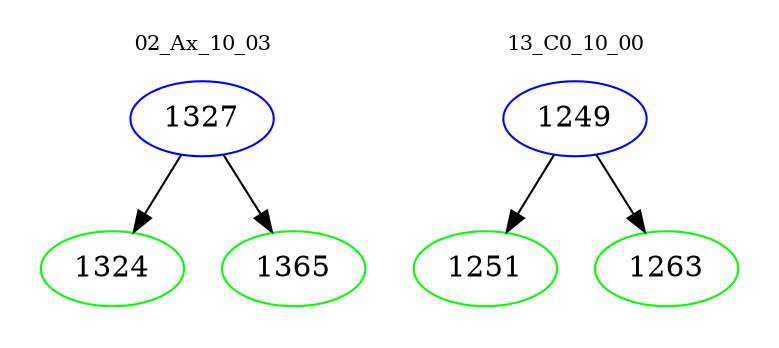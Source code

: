digraph{
subgraph cluster_0 {
color = white
label = "02_Ax_10_03";
fontsize=10;
T0_1327 [label="1327", color="blue"]
T0_1327 -> T0_1324 [color="black"]
T0_1324 [label="1324", color="green"]
T0_1327 -> T0_1365 [color="black"]
T0_1365 [label="1365", color="green"]
}
subgraph cluster_1 {
color = white
label = "13_C0_10_00";
fontsize=10;
T1_1249 [label="1249", color="blue"]
T1_1249 -> T1_1251 [color="black"]
T1_1251 [label="1251", color="green"]
T1_1249 -> T1_1263 [color="black"]
T1_1263 [label="1263", color="green"]
}
}
